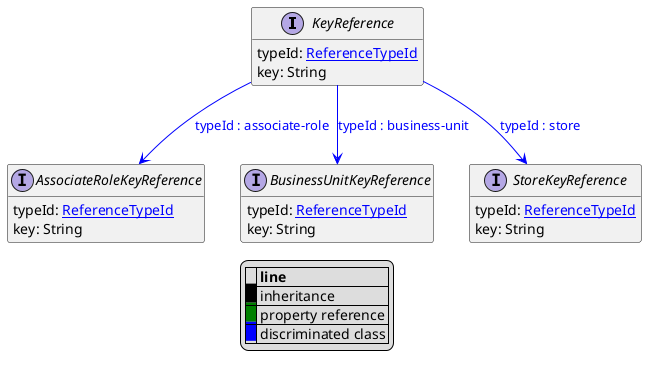 @startuml

hide empty fields
hide empty methods
legend
|= |= line |
|<back:black>   </back>| inheritance |
|<back:green>   </back>| property reference |
|<back:blue>   </back>| discriminated class |
endlegend
interface KeyReference [[KeyReference.svg]]  {
    typeId: [[ReferenceTypeId.svg ReferenceTypeId]]
    key: String
}


interface AssociateRoleKeyReference [[AssociateRoleKeyReference.svg]]  {
    typeId: [[ReferenceTypeId.svg ReferenceTypeId]]
    key: String
}
interface BusinessUnitKeyReference [[BusinessUnitKeyReference.svg]]  {
    typeId: [[ReferenceTypeId.svg ReferenceTypeId]]
    key: String
}
interface StoreKeyReference [[StoreKeyReference.svg]]  {
    typeId: [[ReferenceTypeId.svg ReferenceTypeId]]
    key: String
}

KeyReference --> AssociateRoleKeyReference #blue;text:blue : "typeId : associate-role"
KeyReference --> BusinessUnitKeyReference #blue;text:blue : "typeId : business-unit"
KeyReference --> StoreKeyReference #blue;text:blue : "typeId : store"

@enduml
